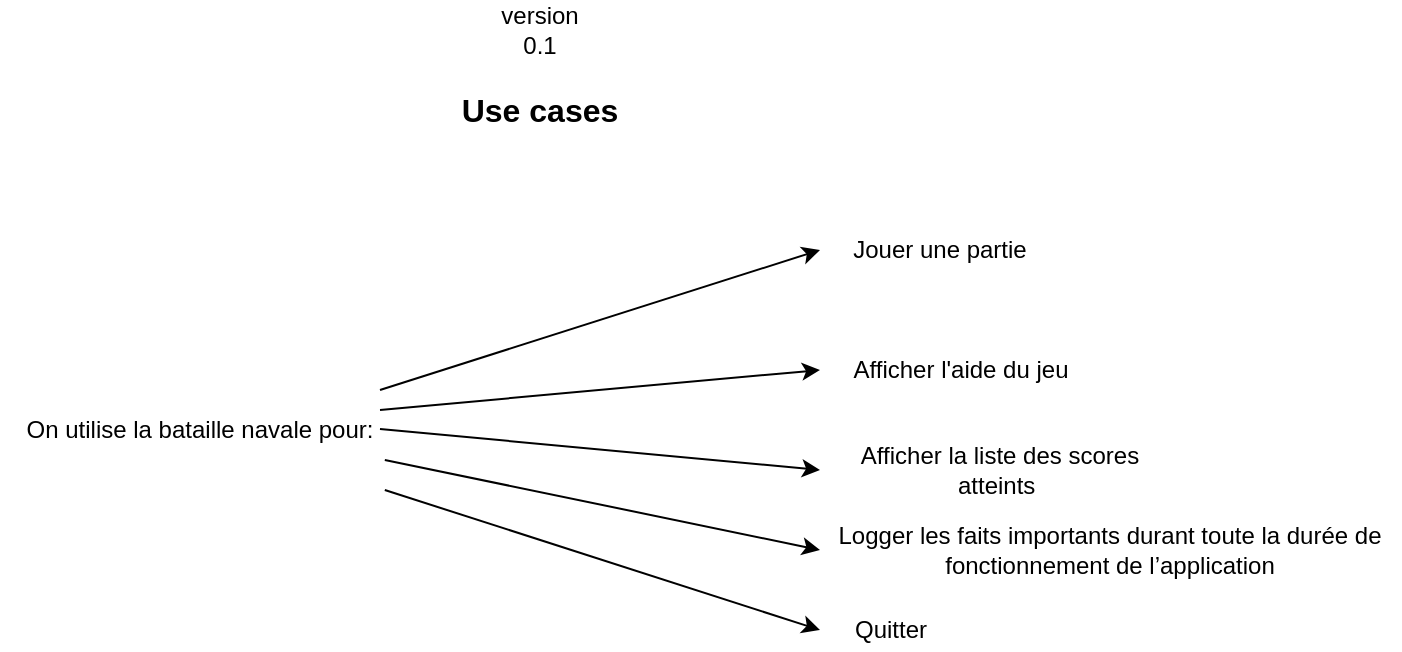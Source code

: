 <mxfile version="14.4.3" type="device"><diagram id="QThxMo8k_xQzOidc6C-z" name="Page-1"><mxGraphModel dx="1024" dy="592" grid="1" gridSize="10" guides="1" tooltips="1" connect="1" arrows="1" fold="1" page="1" pageScale="1" pageWidth="827" pageHeight="1169" math="0" shadow="0"><root><mxCell id="0"/><mxCell id="1" parent="0"/><mxCell id="fqQfnFw3sBFtypUKDoux-1" value="version 0.1" style="text;html=1;strokeColor=none;fillColor=none;align=center;verticalAlign=middle;whiteSpace=wrap;rounded=0;" parent="1" vertex="1"><mxGeometry x="290" y="40" width="60" height="20" as="geometry"/></mxCell><mxCell id="fqQfnFw3sBFtypUKDoux-2" value="&lt;b&gt;&lt;font style=&quot;font-size: 16px&quot;&gt;Use cases&lt;/font&gt;&lt;/b&gt;" style="text;html=1;strokeColor=none;fillColor=none;align=center;verticalAlign=middle;whiteSpace=wrap;rounded=0;" parent="1" vertex="1"><mxGeometry x="270" y="80" width="100" height="20" as="geometry"/></mxCell><mxCell id="fqQfnFw3sBFtypUKDoux-9" value="On utilise la bataille navale pour:" style="text;html=1;strokeColor=none;fillColor=none;align=center;verticalAlign=middle;whiteSpace=wrap;rounded=0;" parent="1" vertex="1"><mxGeometry x="50" y="240" width="200" height="20" as="geometry"/></mxCell><mxCell id="fqQfnFw3sBFtypUKDoux-12" value="" style="endArrow=classic;html=1;" parent="1" edge="1"><mxGeometry width="50" height="50" relative="1" as="geometry"><mxPoint x="240" y="230" as="sourcePoint"/><mxPoint x="460" y="160" as="targetPoint"/></mxGeometry></mxCell><mxCell id="fqQfnFw3sBFtypUKDoux-13" value="" style="endArrow=classic;html=1;" parent="1" edge="1"><mxGeometry width="50" height="50" relative="1" as="geometry"><mxPoint x="240" y="240" as="sourcePoint"/><mxPoint x="460" y="220" as="targetPoint"/></mxGeometry></mxCell><mxCell id="fqQfnFw3sBFtypUKDoux-14" value="Afficher l'aide du jeu" style="text;html=1;align=center;verticalAlign=middle;resizable=0;points=[];autosize=1;" parent="1" vertex="1"><mxGeometry x="470" y="210" width="120" height="20" as="geometry"/></mxCell><mxCell id="fqQfnFw3sBFtypUKDoux-15" value="Jouer une partie" style="text;html=1;strokeColor=none;fillColor=none;align=center;verticalAlign=middle;whiteSpace=wrap;rounded=0;" parent="1" vertex="1"><mxGeometry x="470" y="150" width="100" height="20" as="geometry"/></mxCell><mxCell id="fqQfnFw3sBFtypUKDoux-16" value="" style="endArrow=classic;html=1;exitX=0.962;exitY=1.25;exitDx=0;exitDy=0;exitPerimeter=0;" parent="1" source="fqQfnFw3sBFtypUKDoux-9" edge="1"><mxGeometry width="50" height="50" relative="1" as="geometry"><mxPoint x="235" y="300" as="sourcePoint"/><mxPoint x="460" y="310" as="targetPoint"/></mxGeometry></mxCell><mxCell id="fqQfnFw3sBFtypUKDoux-17" value="Quitter" style="text;html=1;align=center;verticalAlign=middle;resizable=0;points=[];autosize=1;" parent="1" vertex="1"><mxGeometry x="470" y="340" width="50" height="20" as="geometry"/></mxCell><mxCell id="-Xkd2RighntKbBCW0VDR-1" value="" style="endArrow=classic;html=1;" parent="1" edge="1"><mxGeometry width="50" height="50" relative="1" as="geometry"><mxPoint x="240" y="249.5" as="sourcePoint"/><mxPoint x="460" y="270" as="targetPoint"/></mxGeometry></mxCell><mxCell id="-Xkd2RighntKbBCW0VDR-4" value="Afficher la liste des scores atteints&amp;nbsp;" style="text;html=1;strokeColor=none;fillColor=none;align=center;verticalAlign=middle;whiteSpace=wrap;rounded=0;" parent="1" vertex="1"><mxGeometry x="470" y="260" width="160" height="20" as="geometry"/></mxCell><mxCell id="-Xkd2RighntKbBCW0VDR-7" value="Logger les faits importants durant toute la durée de fonctionnement de l’application" style="text;html=1;strokeColor=none;fillColor=none;align=center;verticalAlign=middle;whiteSpace=wrap;rounded=0;" parent="1" vertex="1"><mxGeometry x="460" y="300" width="290" height="20" as="geometry"/></mxCell><mxCell id="-Xkd2RighntKbBCW0VDR-9" value="" style="endArrow=classic;html=1;exitX=0.962;exitY=1.25;exitDx=0;exitDy=0;exitPerimeter=0;" parent="1" edge="1"><mxGeometry width="50" height="50" relative="1" as="geometry"><mxPoint x="242.4" y="280" as="sourcePoint"/><mxPoint x="460" y="350" as="targetPoint"/></mxGeometry></mxCell></root></mxGraphModel></diagram></mxfile>